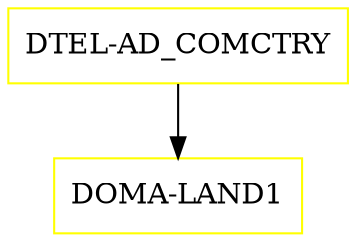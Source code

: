 digraph G {
  "DTEL-AD_COMCTRY" [shape=box,color=yellow];
  "DOMA-LAND1" [shape=box,color=yellow,URL="./DOMA_LAND1.html"];
  "DTEL-AD_COMCTRY" -> "DOMA-LAND1";
}
